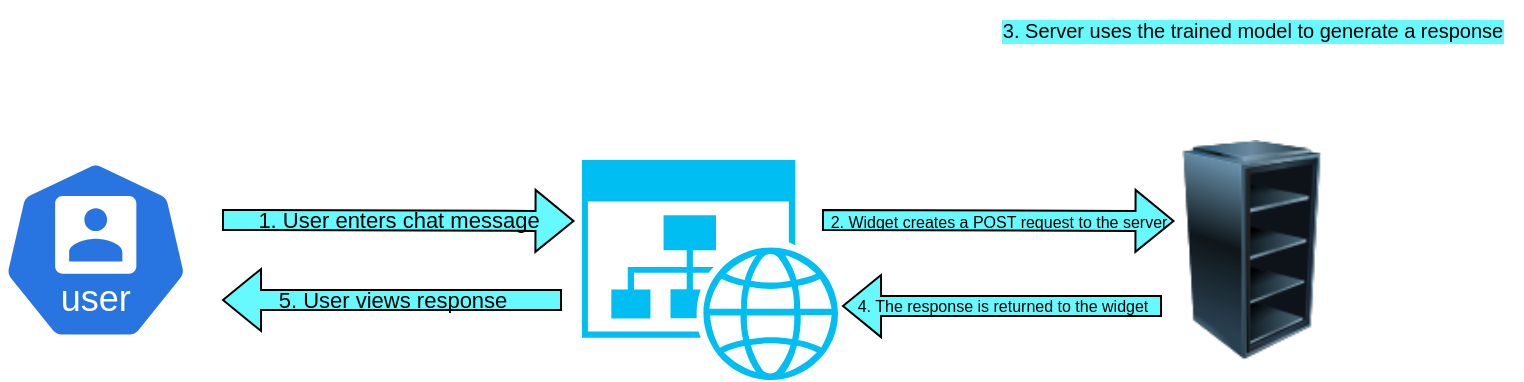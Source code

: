 <mxfile version="24.7.7">
  <diagram name="Page-1" id="WBIvsa03ogtrzBN8DLoZ">
    <mxGraphModel dx="954" dy="606" grid="1" gridSize="10" guides="1" tooltips="1" connect="1" arrows="1" fold="1" page="1" pageScale="1" pageWidth="850" pageHeight="1100" math="0" shadow="0">
      <root>
        <mxCell id="0" />
        <mxCell id="1" parent="0" />
        <mxCell id="CNIrgGLQ1GoPknbsgxuv-1" value="" style="image;html=1;image=img/lib/clip_art/computers/Server_Rack_Empty_128x128.png" vertex="1" parent="1">
          <mxGeometry x="640" y="250" width="110" height="110" as="geometry" />
        </mxCell>
        <mxCell id="CNIrgGLQ1GoPknbsgxuv-2" value="" style="aspect=fixed;sketch=0;html=1;dashed=0;whitespace=wrap;verticalLabelPosition=bottom;verticalAlign=top;fillColor=#2875E2;strokeColor=#ffffff;points=[[0.005,0.63,0],[0.1,0.2,0],[0.9,0.2,0],[0.5,0,0],[0.995,0.63,0],[0.72,0.99,0],[0.5,1,0],[0.28,0.99,0]];shape=mxgraph.kubernetes.icon2;kubernetesLabel=1;prIcon=user" vertex="1" parent="1">
          <mxGeometry x="70" y="260" width="93.75" height="90" as="geometry" />
        </mxCell>
        <mxCell id="CNIrgGLQ1GoPknbsgxuv-3" value="" style="verticalLabelPosition=bottom;html=1;verticalAlign=top;align=center;strokeColor=none;fillColor=#00BEF2;shape=mxgraph.azure.website_generic;pointerEvents=1;" vertex="1" parent="1">
          <mxGeometry x="360" y="260" width="130" height="110" as="geometry" />
        </mxCell>
        <mxCell id="CNIrgGLQ1GoPknbsgxuv-4" value="1. User enters chat message" style="shape=flexArrow;endArrow=classic;html=1;rounded=0;fillColor=#66FAFF;labelBackgroundColor=none;" edge="1" parent="1">
          <mxGeometry width="50" height="50" relative="1" as="geometry">
            <mxPoint x="180" y="290" as="sourcePoint" />
            <mxPoint x="356.25" y="290.5" as="targetPoint" />
          </mxGeometry>
        </mxCell>
        <mxCell id="CNIrgGLQ1GoPknbsgxuv-6" value="&lt;font style=&quot;font-size: 8px;&quot;&gt;2. Widget creates a POST request to the server&lt;/font&gt;" style="shape=flexArrow;endArrow=classic;html=1;rounded=0;fillColor=#66FAFF;labelBackgroundColor=none;" edge="1" parent="1">
          <mxGeometry width="50" height="50" relative="1" as="geometry">
            <mxPoint x="480" y="290" as="sourcePoint" />
            <mxPoint x="656.25" y="290.5" as="targetPoint" />
          </mxGeometry>
        </mxCell>
        <mxCell id="CNIrgGLQ1GoPknbsgxuv-8" value="4. The response is returned to the widget" style="shape=flexArrow;endArrow=classic;html=1;rounded=0;entryX=1;entryY=0.664;entryDx=0;entryDy=0;entryPerimeter=0;fillColor=#66FAFF;fontSize=8;labelBackgroundColor=none;" edge="1" parent="1" target="CNIrgGLQ1GoPknbsgxuv-3">
          <mxGeometry width="50" height="50" relative="1" as="geometry">
            <mxPoint x="650" y="333" as="sourcePoint" />
            <mxPoint x="450" y="290" as="targetPoint" />
            <mxPoint as="offset" />
          </mxGeometry>
        </mxCell>
        <mxCell id="CNIrgGLQ1GoPknbsgxuv-10" value="" style="shape=image;html=1;verticalAlign=top;verticalLabelPosition=bottom;labelBackgroundColor=#ffffff;imageAspect=0;aspect=fixed;image=https://cdn4.iconfinder.com/data/icons/evil-icons-user-interface/64/download-128.png" vertex="1" parent="1">
          <mxGeometry x="676" y="200" width="38" height="38" as="geometry" />
        </mxCell>
        <mxCell id="CNIrgGLQ1GoPknbsgxuv-11" value="3. Server uses the trained model to generate a response" style="text;html=1;align=center;verticalAlign=middle;resizable=0;points=[];autosize=1;strokeColor=none;fillColor=none;fontSize=10;labelBackgroundColor=#66FAFF;" vertex="1" parent="1">
          <mxGeometry x="560" y="180" width="270" height="30" as="geometry" />
        </mxCell>
        <mxCell id="CNIrgGLQ1GoPknbsgxuv-13" value="5. User views response" style="shape=flexArrow;endArrow=classic;html=1;rounded=0;entryX=1;entryY=0.664;entryDx=0;entryDy=0;entryPerimeter=0;fillColor=#66FAFF;fontSize=11;labelBackgroundColor=none;" edge="1" parent="1">
          <mxGeometry width="50" height="50" relative="1" as="geometry">
            <mxPoint x="350" y="330" as="sourcePoint" />
            <mxPoint x="180" y="330" as="targetPoint" />
            <mxPoint as="offset" />
          </mxGeometry>
        </mxCell>
      </root>
    </mxGraphModel>
  </diagram>
</mxfile>
